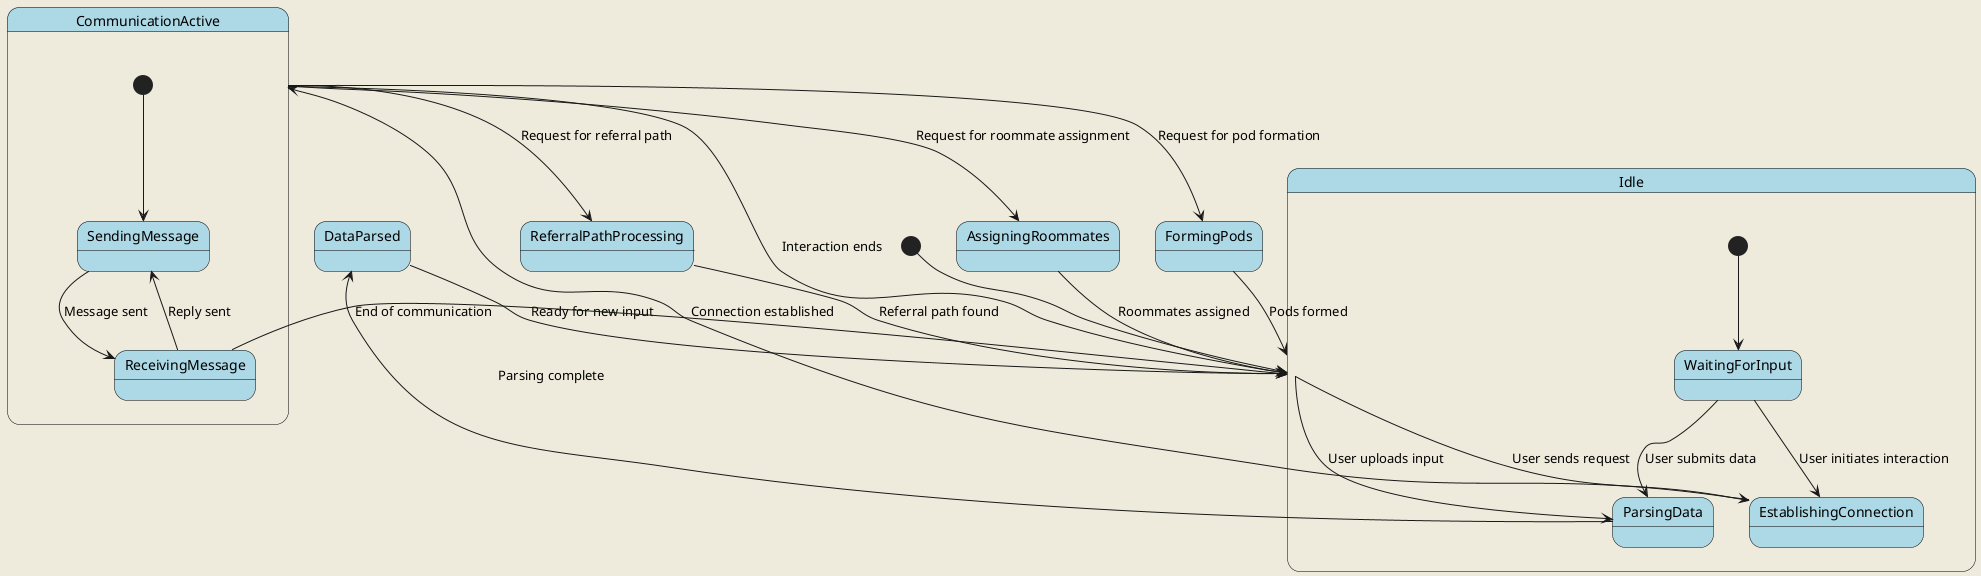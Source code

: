 @startuml
skinparam backgroundColor #EEEBDC
skinparam state {
    BackgroundColor LightBlue
    FontColor Black
    BorderColor Black
}

[*] --> Idle

state Idle {
    [*] --> WaitingForInput
    WaitingForInput --> ParsingData : User submits data
    WaitingForInput --> EstablishingConnection : User initiates interaction
}

Idle --> ParsingData : User uploads input
ParsingData --> DataParsed : Parsing complete
DataParsed --> Idle : Ready for new input

Idle --> EstablishingConnection : User sends request
EstablishingConnection --> CommunicationActive : Connection established
CommunicationActive --> AssigningRoommates : Request for roommate assignment
CommunicationActive --> FormingPods : Request for pod formation
CommunicationActive --> ReferralPathProcessing : Request for referral path
CommunicationActive --> Idle : Interaction ends

state CommunicationActive {
    [*] --> SendingMessage
    SendingMessage --> ReceivingMessage : Message sent
    ReceivingMessage --> SendingMessage : Reply sent
    ReceivingMessage --> Idle : End of communication
}

AssigningRoommates --> Idle : Roommates assigned
FormingPods --> Idle : Pods formed
ReferralPathProcessing --> Idle : Referral path found

@enduml
